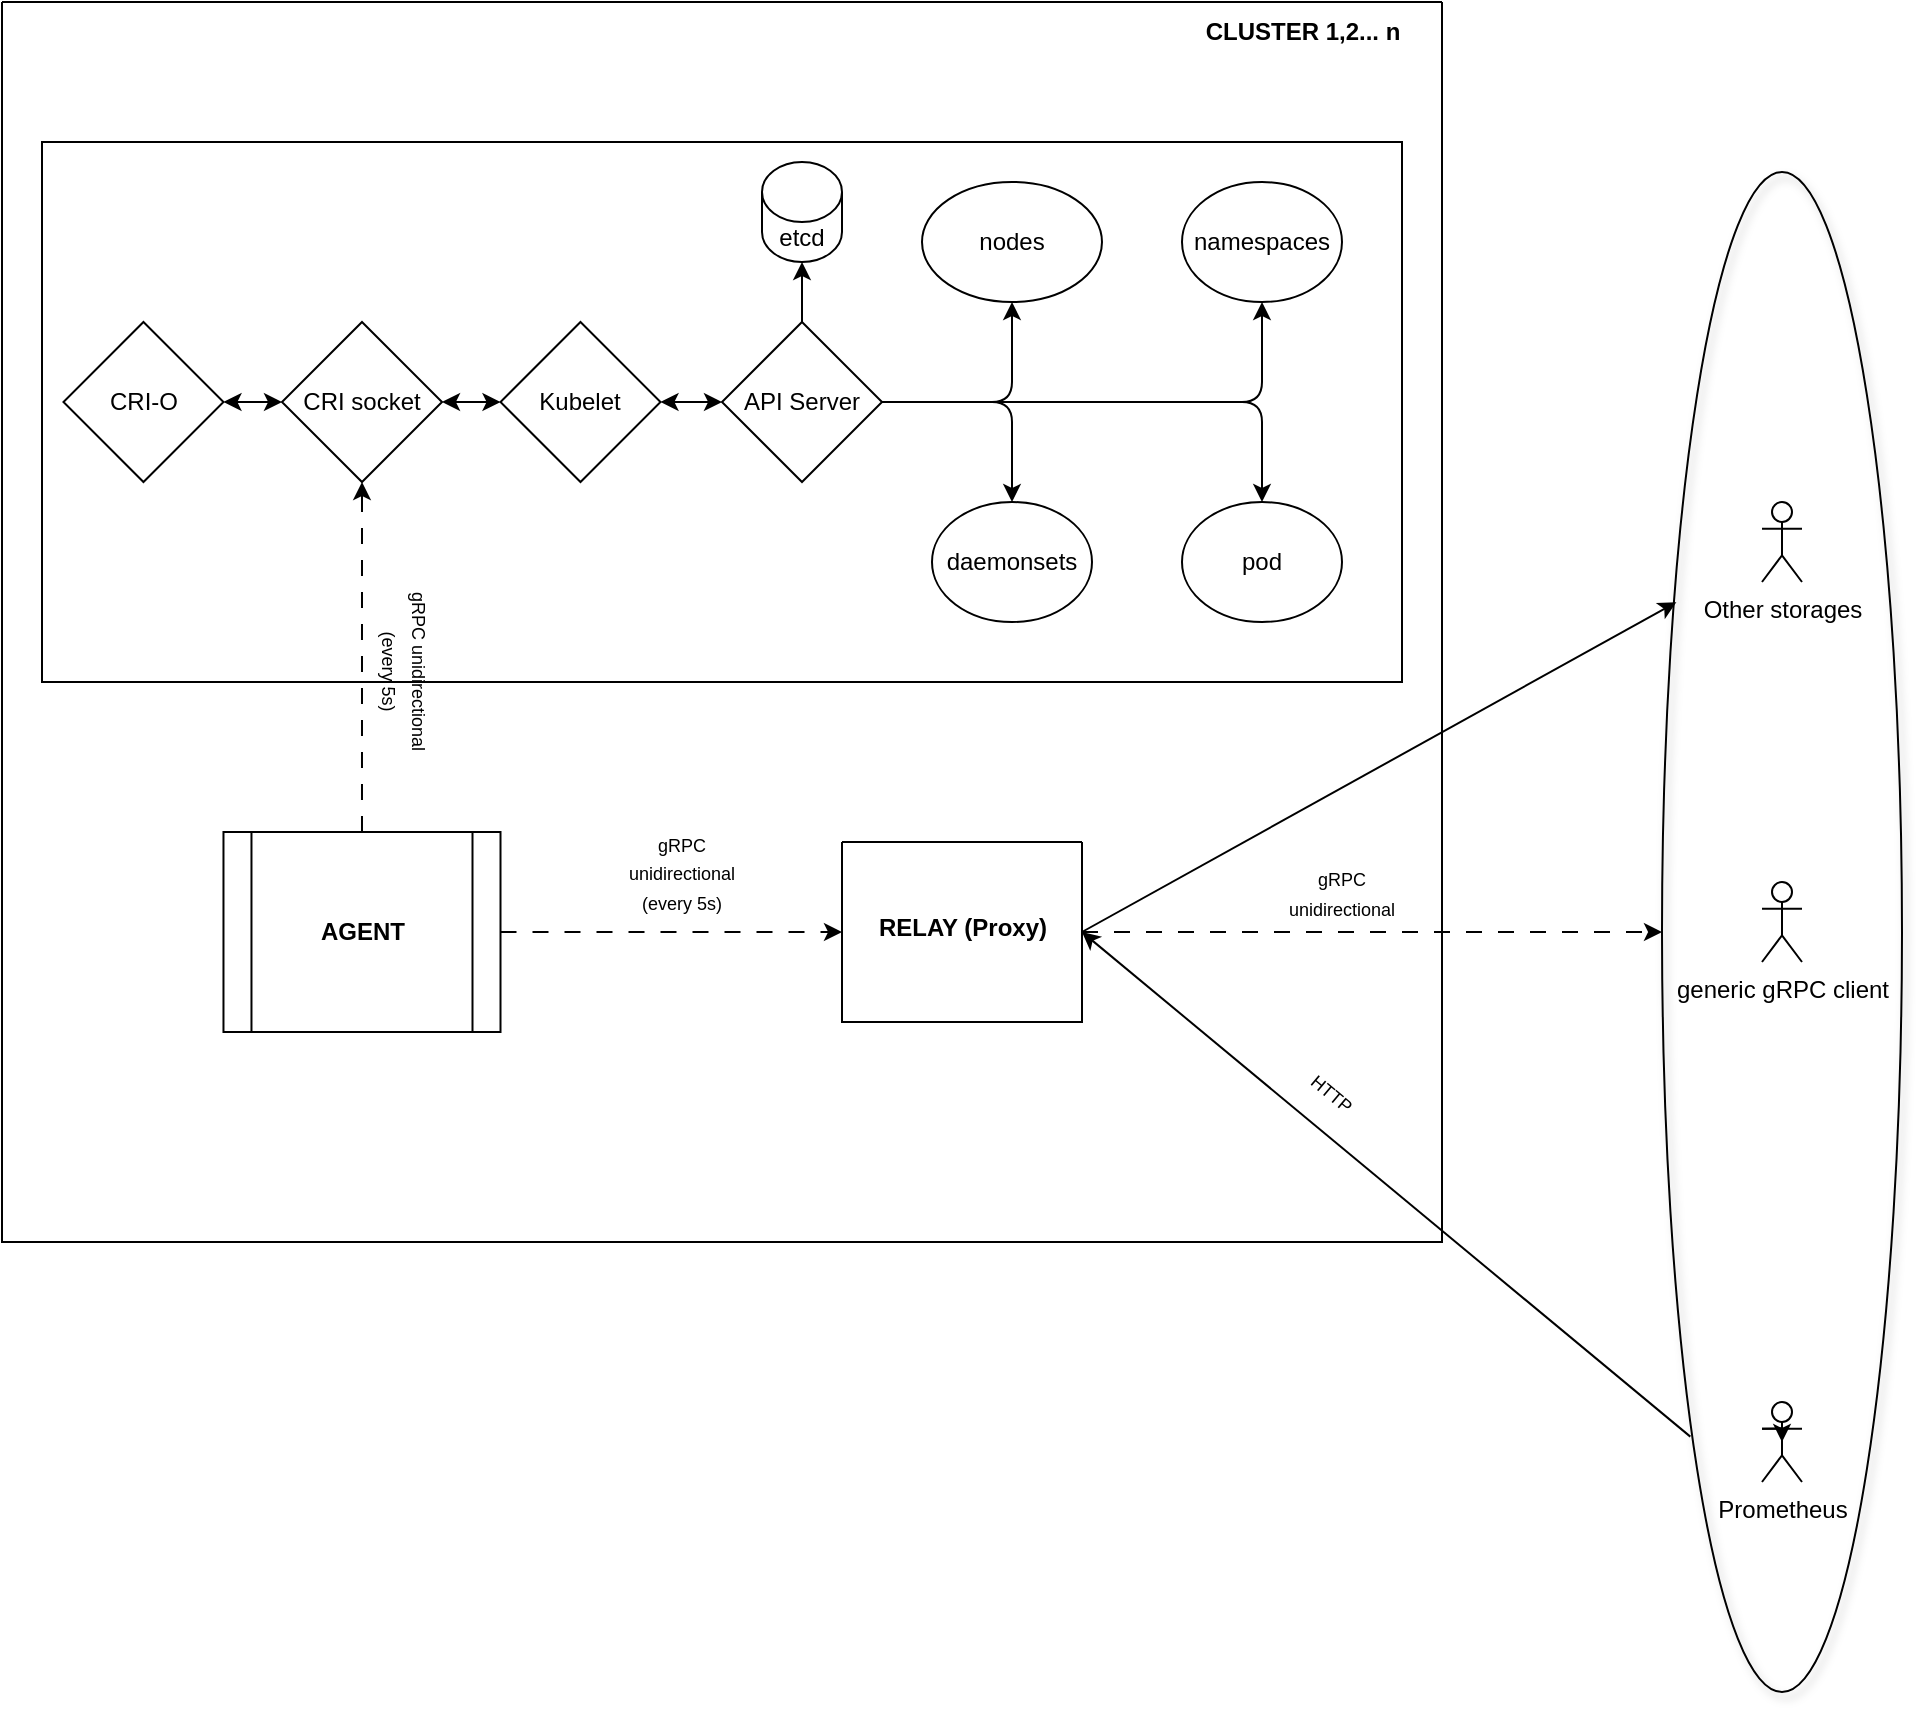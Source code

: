 <mxfile version="27.1.6">
  <diagram name="Pagina-1" id="x2mTv67IbYab4gMA-unp">
    <mxGraphModel dx="2893" dy="2225" grid="1" gridSize="10" guides="1" tooltips="1" connect="1" arrows="1" fold="1" page="1" pageScale="1" pageWidth="827" pageHeight="1169" math="0" shadow="0">
      <root>
        <mxCell id="0" />
        <mxCell id="1" parent="0" />
        <mxCell id="6aKzAuDBrb87LQXKOuH2-1" value="" style="swimlane;startSize=0;" parent="1" vertex="1">
          <mxGeometry x="-390" y="-260" width="720" height="620" as="geometry">
            <mxRectangle x="20" y="80" width="50" height="40" as="alternateBounds" />
          </mxGeometry>
        </mxCell>
        <mxCell id="6aKzAuDBrb87LQXKOuH2-2" value="" style="shape=image;imageAspect=0;aspect=fixed;verticalLabelPosition=bottom;verticalAlign=top;image=https://upload.wikimedia.org/wikipedia/commons/thumb/3/39/Kubernetes_logo_without_workmark.svg/1055px-Kubernetes_logo_without_workmark.svg.png;" parent="6aKzAuDBrb87LQXKOuH2-1" vertex="1">
          <mxGeometry x="10" y="10" width="51.49" height="50" as="geometry" />
        </mxCell>
        <mxCell id="6aKzAuDBrb87LQXKOuH2-3" value="&lt;div&gt;&lt;b&gt;AGENT&lt;/b&gt;&lt;/div&gt;" style="shape=process;whiteSpace=wrap;html=1;backgroundOutline=1;" parent="6aKzAuDBrb87LQXKOuH2-1" vertex="1">
          <mxGeometry x="110.74" y="415" width="138.51" height="100" as="geometry" />
        </mxCell>
        <mxCell id="6aKzAuDBrb87LQXKOuH2-5" value="" style="swimlane;startSize=0;" parent="6aKzAuDBrb87LQXKOuH2-1" vertex="1">
          <mxGeometry x="420" y="420" width="120" height="90" as="geometry" />
        </mxCell>
        <mxCell id="6aKzAuDBrb87LQXKOuH2-6" value="&lt;b&gt;RELAY (Proxy)&lt;/b&gt;" style="text;html=1;align=center;verticalAlign=middle;resizable=0;points=[];autosize=1;strokeColor=none;fillColor=none;" parent="6aKzAuDBrb87LQXKOuH2-5" vertex="1">
          <mxGeometry x="5" y="28" width="110" height="30" as="geometry" />
        </mxCell>
        <mxCell id="6aKzAuDBrb87LQXKOuH2-7" value="" style="shape=image;imageAspect=0;aspect=fixed;verticalLabelPosition=bottom;verticalAlign=top;image=https://go.dev/blog/go-brand/Go-Logo/PNG/Go-Logo_Blue.png;" parent="6aKzAuDBrb87LQXKOuH2-5" vertex="1">
          <mxGeometry y="58.85" width="35.22" height="31.15" as="geometry" />
        </mxCell>
        <mxCell id="6aKzAuDBrb87LQXKOuH2-8" value="" style="endArrow=classic;html=1;rounded=0;exitX=1;exitY=0.5;exitDx=0;exitDy=0;entryX=0;entryY=0.5;entryDx=0;entryDy=0;dashed=1;dashPattern=8 8;" parent="6aKzAuDBrb87LQXKOuH2-1" source="6aKzAuDBrb87LQXKOuH2-3" target="6aKzAuDBrb87LQXKOuH2-5" edge="1">
          <mxGeometry width="50" height="50" relative="1" as="geometry">
            <mxPoint x="370" y="520" as="sourcePoint" />
            <mxPoint x="420" y="470" as="targetPoint" />
          </mxGeometry>
        </mxCell>
        <mxCell id="6aKzAuDBrb87LQXKOuH2-10" value="&lt;font style=&quot;font-size: 9px;&quot;&gt;gRPC unidirectional (every 5s)&lt;/font&gt;" style="text;html=1;align=center;verticalAlign=middle;whiteSpace=wrap;rounded=0;" parent="6aKzAuDBrb87LQXKOuH2-1" vertex="1">
          <mxGeometry x="310" y="420" width="60" height="30" as="geometry" />
        </mxCell>
        <mxCell id="6aKzAuDBrb87LQXKOuH2-11" value="&lt;b&gt;CLUSTER 1,2... n&lt;/b&gt;" style="text;html=1;align=center;verticalAlign=middle;resizable=0;points=[];autosize=1;strokeColor=none;fillColor=none;" parent="6aKzAuDBrb87LQXKOuH2-1" vertex="1">
          <mxGeometry x="590" width="120" height="30" as="geometry" />
        </mxCell>
        <mxCell id="6aKzAuDBrb87LQXKOuH2-12" value="&lt;font style=&quot;font-size: 9px;&quot;&gt;gRPC&lt;/font&gt;&lt;div&gt;&lt;font style=&quot;font-size: 9px;&quot;&gt;unidirectional&lt;/font&gt;&lt;/div&gt;" style="text;html=1;align=center;verticalAlign=middle;whiteSpace=wrap;rounded=0;" parent="6aKzAuDBrb87LQXKOuH2-1" vertex="1">
          <mxGeometry x="640" y="430" width="60" height="30" as="geometry" />
        </mxCell>
        <mxCell id="6aKzAuDBrb87LQXKOuH2-13" value="" style="shape=image;imageAspect=0;aspect=fixed;verticalLabelPosition=bottom;verticalAlign=top;image=https://go.dev/blog/go-brand/Go-Logo/PNG/Go-Logo_Blue.png;" parent="6aKzAuDBrb87LQXKOuH2-1" vertex="1">
          <mxGeometry x="127.61" y="483.85" width="35.22" height="31.15" as="geometry" />
        </mxCell>
        <mxCell id="6aKzAuDBrb87LQXKOuH2-14" value="&lt;font style=&quot;font-size: 9px;&quot;&gt;HTTP&lt;/font&gt;" style="text;html=1;align=center;verticalAlign=middle;resizable=0;points=[];autosize=1;strokeColor=none;fillColor=none;rotation=40;" parent="6aKzAuDBrb87LQXKOuH2-1" vertex="1">
          <mxGeometry x="640" y="530" width="50" height="30" as="geometry" />
        </mxCell>
        <mxCell id="6aKzAuDBrb87LQXKOuH2-24" value="" style="rounded=0;whiteSpace=wrap;html=1;" parent="6aKzAuDBrb87LQXKOuH2-1" vertex="1">
          <mxGeometry x="20" y="70" width="680" height="270" as="geometry" />
        </mxCell>
        <mxCell id="6aKzAuDBrb87LQXKOuH2-25" value="CRI socket" style="rhombus;whiteSpace=wrap;html=1;" parent="6aKzAuDBrb87LQXKOuH2-1" vertex="1">
          <mxGeometry x="140.0" y="160" width="80" height="80" as="geometry" />
        </mxCell>
        <mxCell id="6aKzAuDBrb87LQXKOuH2-28" value="namespaces" style="ellipse;whiteSpace=wrap;html=1;" parent="6aKzAuDBrb87LQXKOuH2-1" vertex="1">
          <mxGeometry x="590" y="90" width="80" height="60" as="geometry" />
        </mxCell>
        <mxCell id="6aKzAuDBrb87LQXKOuH2-29" value="nodes" style="ellipse;whiteSpace=wrap;html=1;" parent="6aKzAuDBrb87LQXKOuH2-1" vertex="1">
          <mxGeometry x="460" y="90" width="90" height="60" as="geometry" />
        </mxCell>
        <mxCell id="6aKzAuDBrb87LQXKOuH2-33" value="daemonsets" style="ellipse;whiteSpace=wrap;html=1;" parent="6aKzAuDBrb87LQXKOuH2-1" vertex="1">
          <mxGeometry x="465" y="250" width="80" height="60" as="geometry" />
        </mxCell>
        <mxCell id="6aKzAuDBrb87LQXKOuH2-34" value="pod" style="ellipse;whiteSpace=wrap;html=1;" parent="6aKzAuDBrb87LQXKOuH2-1" vertex="1">
          <mxGeometry x="590" y="250" width="80" height="60" as="geometry" />
        </mxCell>
        <mxCell id="6aKzAuDBrb87LQXKOuH2-35" value="Kubelet" style="rhombus;whiteSpace=wrap;html=1;" parent="6aKzAuDBrb87LQXKOuH2-1" vertex="1">
          <mxGeometry x="249.25" y="160" width="80" height="80" as="geometry" />
        </mxCell>
        <mxCell id="6aKzAuDBrb87LQXKOuH2-36" value="CRI-O" style="rhombus;whiteSpace=wrap;html=1;" parent="6aKzAuDBrb87LQXKOuH2-1" vertex="1">
          <mxGeometry x="30.74" y="160" width="80" height="80" as="geometry" />
        </mxCell>
        <mxCell id="6aKzAuDBrb87LQXKOuH2-37" value="API Server" style="rhombus;whiteSpace=wrap;html=1;" parent="6aKzAuDBrb87LQXKOuH2-1" vertex="1">
          <mxGeometry x="360" y="160" width="80" height="80" as="geometry" />
        </mxCell>
        <mxCell id="6aKzAuDBrb87LQXKOuH2-38" value="" style="endArrow=classic;startArrow=classic;html=1;rounded=0;exitX=1;exitY=0.5;exitDx=0;exitDy=0;entryX=0;entryY=0.5;entryDx=0;entryDy=0;" parent="6aKzAuDBrb87LQXKOuH2-1" source="6aKzAuDBrb87LQXKOuH2-35" target="6aKzAuDBrb87LQXKOuH2-37" edge="1">
          <mxGeometry width="50" height="50" relative="1" as="geometry">
            <mxPoint x="780" y="470" as="sourcePoint" />
            <mxPoint x="830" y="420" as="targetPoint" />
          </mxGeometry>
        </mxCell>
        <mxCell id="6aKzAuDBrb87LQXKOuH2-40" value="" style="endArrow=classic;html=1;rounded=0;exitX=0.5;exitY=0;exitDx=0;exitDy=0;entryX=0.5;entryY=1;entryDx=0;entryDy=0;strokeColor=default;dashed=1;dashPattern=8 8;" parent="6aKzAuDBrb87LQXKOuH2-1" source="6aKzAuDBrb87LQXKOuH2-3" target="6aKzAuDBrb87LQXKOuH2-25" edge="1">
          <mxGeometry width="50" height="50" relative="1" as="geometry">
            <mxPoint x="780" y="470" as="sourcePoint" />
            <mxPoint x="830" y="420" as="targetPoint" />
          </mxGeometry>
        </mxCell>
        <mxCell id="6aKzAuDBrb87LQXKOuH2-42" value="" style="endArrow=classic;html=1;rounded=1;exitX=1;exitY=0.5;exitDx=0;exitDy=0;entryX=0.5;entryY=1;entryDx=0;entryDy=0;curved=0;" parent="6aKzAuDBrb87LQXKOuH2-1" source="6aKzAuDBrb87LQXKOuH2-37" target="6aKzAuDBrb87LQXKOuH2-29" edge="1">
          <mxGeometry width="50" height="50" relative="1" as="geometry">
            <mxPoint x="780" y="470" as="sourcePoint" />
            <mxPoint x="830" y="420" as="targetPoint" />
            <Array as="points">
              <mxPoint x="505" y="200" />
            </Array>
          </mxGeometry>
        </mxCell>
        <mxCell id="6aKzAuDBrb87LQXKOuH2-43" value="" style="endArrow=classic;html=1;rounded=1;exitX=1;exitY=0.5;exitDx=0;exitDy=0;entryX=0.5;entryY=1;entryDx=0;entryDy=0;curved=0;" parent="6aKzAuDBrb87LQXKOuH2-1" source="6aKzAuDBrb87LQXKOuH2-37" target="6aKzAuDBrb87LQXKOuH2-28" edge="1">
          <mxGeometry width="50" height="50" relative="1" as="geometry">
            <mxPoint x="780" y="470" as="sourcePoint" />
            <mxPoint x="830" y="420" as="targetPoint" />
            <Array as="points">
              <mxPoint x="630" y="200" />
            </Array>
          </mxGeometry>
        </mxCell>
        <mxCell id="6aKzAuDBrb87LQXKOuH2-44" value="" style="endArrow=classic;html=1;rounded=1;exitX=1;exitY=0.5;exitDx=0;exitDy=0;entryX=0.5;entryY=0;entryDx=0;entryDy=0;curved=0;" parent="6aKzAuDBrb87LQXKOuH2-1" source="6aKzAuDBrb87LQXKOuH2-37" target="6aKzAuDBrb87LQXKOuH2-33" edge="1">
          <mxGeometry width="50" height="50" relative="1" as="geometry">
            <mxPoint x="780" y="470" as="sourcePoint" />
            <mxPoint x="830" y="420" as="targetPoint" />
            <Array as="points">
              <mxPoint x="505" y="200" />
            </Array>
          </mxGeometry>
        </mxCell>
        <mxCell id="6aKzAuDBrb87LQXKOuH2-45" value="" style="endArrow=classic;html=1;rounded=1;exitX=1;exitY=0.5;exitDx=0;exitDy=0;entryX=0.5;entryY=0;entryDx=0;entryDy=0;curved=0;" parent="6aKzAuDBrb87LQXKOuH2-1" source="6aKzAuDBrb87LQXKOuH2-37" target="6aKzAuDBrb87LQXKOuH2-34" edge="1">
          <mxGeometry width="50" height="50" relative="1" as="geometry">
            <mxPoint x="780" y="470" as="sourcePoint" />
            <mxPoint x="830" y="420" as="targetPoint" />
            <Array as="points">
              <mxPoint x="530" y="200" />
              <mxPoint x="630" y="200" />
            </Array>
          </mxGeometry>
        </mxCell>
        <mxCell id="6aKzAuDBrb87LQXKOuH2-50" value="etcd" style="shape=cylinder3;whiteSpace=wrap;html=1;boundedLbl=1;backgroundOutline=1;size=15;" parent="6aKzAuDBrb87LQXKOuH2-1" vertex="1">
          <mxGeometry x="380" y="80" width="40" height="50" as="geometry" />
        </mxCell>
        <mxCell id="6aKzAuDBrb87LQXKOuH2-51" value="" style="endArrow=classic;html=1;rounded=0;entryX=0.5;entryY=1;entryDx=0;entryDy=0;entryPerimeter=0;exitX=0.5;exitY=0;exitDx=0;exitDy=0;" parent="6aKzAuDBrb87LQXKOuH2-1" source="6aKzAuDBrb87LQXKOuH2-37" target="6aKzAuDBrb87LQXKOuH2-50" edge="1">
          <mxGeometry width="50" height="50" relative="1" as="geometry">
            <mxPoint x="780" y="470" as="sourcePoint" />
            <mxPoint x="830" y="420" as="targetPoint" />
          </mxGeometry>
        </mxCell>
        <mxCell id="6aKzAuDBrb87LQXKOuH2-52" value="" style="endArrow=classic;startArrow=classic;html=1;rounded=0;exitX=1;exitY=0.5;exitDx=0;exitDy=0;entryX=0;entryY=0.5;entryDx=0;entryDy=0;" parent="6aKzAuDBrb87LQXKOuH2-1" source="6aKzAuDBrb87LQXKOuH2-25" target="6aKzAuDBrb87LQXKOuH2-35" edge="1">
          <mxGeometry width="50" height="50" relative="1" as="geometry">
            <mxPoint x="340" y="-30" as="sourcePoint" />
            <mxPoint x="370" y="-30" as="targetPoint" />
          </mxGeometry>
        </mxCell>
        <mxCell id="6aKzAuDBrb87LQXKOuH2-53" value="" style="endArrow=classic;startArrow=classic;html=1;rounded=0;entryX=1;entryY=0.5;entryDx=0;entryDy=0;exitX=0;exitY=0.5;exitDx=0;exitDy=0;" parent="6aKzAuDBrb87LQXKOuH2-1" source="6aKzAuDBrb87LQXKOuH2-25" target="6aKzAuDBrb87LQXKOuH2-36" edge="1">
          <mxGeometry width="50" height="50" relative="1" as="geometry">
            <mxPoint x="280" y="200" as="sourcePoint" />
            <mxPoint x="309" y="200" as="targetPoint" />
          </mxGeometry>
        </mxCell>
        <mxCell id="6aKzAuDBrb87LQXKOuH2-54" value="&lt;font style=&quot;font-size: 9px;&quot;&gt;gRPC unidirectional (every 5s)&lt;/font&gt;" style="text;html=1;align=center;verticalAlign=middle;whiteSpace=wrap;rounded=0;rotation=90;" parent="6aKzAuDBrb87LQXKOuH2-1" vertex="1">
          <mxGeometry x="154.25" y="310" width="95" height="50" as="geometry" />
        </mxCell>
        <mxCell id="6aKzAuDBrb87LQXKOuH2-15" value="" style="endArrow=classic;html=1;rounded=0;exitX=1;exitY=0.5;exitDx=0;exitDy=0;entryX=0;entryY=0.5;entryDx=0;entryDy=0;dashed=1;dashPattern=8 8;" parent="1" source="6aKzAuDBrb87LQXKOuH2-5" target="6aKzAuDBrb87LQXKOuH2-21" edge="1">
          <mxGeometry width="50" height="50" relative="1" as="geometry">
            <mxPoint x="390" y="600" as="sourcePoint" />
            <mxPoint x="640" y="360" as="targetPoint" />
          </mxGeometry>
        </mxCell>
        <mxCell id="6aKzAuDBrb87LQXKOuH2-16" value="generic gRPC client" style="shape=umlActor;verticalLabelPosition=bottom;verticalAlign=top;html=1;outlineConnect=0;" parent="1" vertex="1">
          <mxGeometry x="490" y="180" width="20" height="40" as="geometry" />
        </mxCell>
        <mxCell id="6aKzAuDBrb87LQXKOuH2-17" value="Prometheus" style="shape=umlActor;verticalLabelPosition=bottom;verticalAlign=top;html=1;outlineConnect=0;" parent="1" vertex="1">
          <mxGeometry x="490" y="440" width="20" height="40" as="geometry" />
        </mxCell>
        <mxCell id="6aKzAuDBrb87LQXKOuH2-18" value="" style="endArrow=classic;html=1;rounded=0;entryX=1;entryY=0.5;entryDx=0;entryDy=0;exitX=0.118;exitY=0.832;exitDx=0;exitDy=0;exitPerimeter=0;" parent="1" source="6aKzAuDBrb87LQXKOuH2-21" target="6aKzAuDBrb87LQXKOuH2-5" edge="1">
          <mxGeometry width="50" height="50" relative="1" as="geometry">
            <mxPoint x="640" y="540" as="sourcePoint" />
            <mxPoint x="600" y="580" as="targetPoint" />
          </mxGeometry>
        </mxCell>
        <mxCell id="6aKzAuDBrb87LQXKOuH2-19" value="" style="endArrow=classic;html=1;rounded=0;exitX=1;exitY=0.5;exitDx=0;exitDy=0;entryX=0.06;entryY=0.283;entryDx=0;entryDy=0;entryPerimeter=0;" parent="1" source="6aKzAuDBrb87LQXKOuH2-5" target="6aKzAuDBrb87LQXKOuH2-21" edge="1">
          <mxGeometry width="50" height="50" relative="1" as="geometry">
            <mxPoint x="390" y="360" as="sourcePoint" />
            <mxPoint x="640" y="190" as="targetPoint" />
          </mxGeometry>
        </mxCell>
        <mxCell id="6aKzAuDBrb87LQXKOuH2-20" value="Other storages" style="shape=umlActor;verticalLabelPosition=bottom;verticalAlign=top;html=1;outlineConnect=0;" parent="1" vertex="1">
          <mxGeometry x="490" y="-10" width="20" height="40" as="geometry" />
        </mxCell>
        <mxCell id="6aKzAuDBrb87LQXKOuH2-21" value="" style="ellipse;whiteSpace=wrap;html=1;shadow=1;fillColor=none;" parent="1" vertex="1">
          <mxGeometry x="440" y="-175" width="120" height="760" as="geometry" />
        </mxCell>
        <mxCell id="6aKzAuDBrb87LQXKOuH2-30" style="edgeStyle=orthogonalEdgeStyle;rounded=0;orthogonalLoop=1;jettySize=auto;html=1;exitX=0;exitY=0.333;exitDx=0;exitDy=0;exitPerimeter=0;entryX=0.5;entryY=0.5;entryDx=0;entryDy=0;entryPerimeter=0;" parent="1" source="6aKzAuDBrb87LQXKOuH2-17" target="6aKzAuDBrb87LQXKOuH2-17" edge="1">
          <mxGeometry relative="1" as="geometry" />
        </mxCell>
      </root>
    </mxGraphModel>
  </diagram>
</mxfile>

